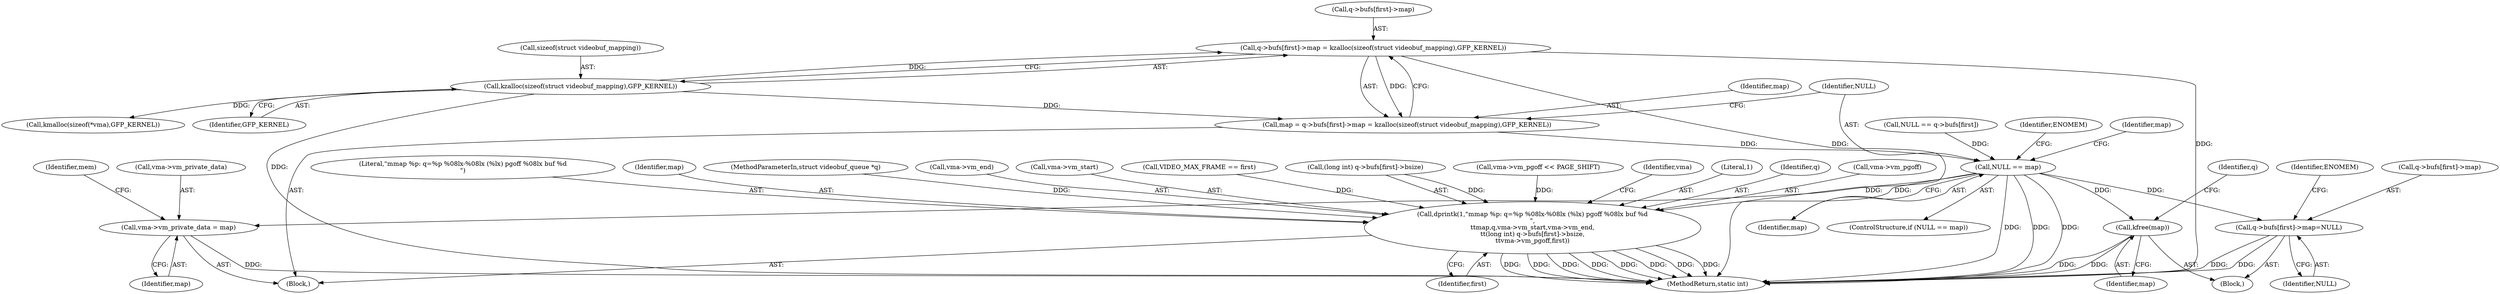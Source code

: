 digraph "0_linux_0b29669c065f60501e7289e1950fa2a618962358@array" {
"1000195" [label="(Call,q->bufs[first]->map = kzalloc(sizeof(struct videobuf_mapping),GFP_KERNEL))"];
"1000203" [label="(Call,kzalloc(sizeof(struct videobuf_mapping),GFP_KERNEL))"];
"1000193" [label="(Call,map = q->bufs[first]->map = kzalloc(sizeof(struct videobuf_mapping),GFP_KERNEL))"];
"1000208" [label="(Call,NULL == map)"];
"1000257" [label="(Call,vma->vm_private_data = map)"];
"1000310" [label="(Call,kfree(map))"];
"1000312" [label="(Call,q->bufs[first]->map=NULL)"];
"1000332" [label="(Call,dprintk(1,\"mmap %p: q=%p %08lx-%08lx (%lx) pgoff %08lx buf %d\n\",\n\t\tmap,q,vma->vm_start,vma->vm_end,\n\t\t(long int) q->bufs[first]->bsize,\n\t\tvma->vm_pgoff,first))"];
"1000196" [label="(Call,q->bufs[first]->map)"];
"1000355" [label="(Identifier,first)"];
"1000316" [label="(Identifier,q)"];
"1000258" [label="(Call,vma->vm_private_data)"];
"1000311" [label="(Identifier,map)"];
"1000257" [label="(Call,vma->vm_private_data = map)"];
"1000334" [label="(Literal,\"mmap %p: q=%p %08lx-%08lx (%lx) pgoff %08lx buf %d\n\")"];
"1000335" [label="(Identifier,map)"];
"1000194" [label="(Identifier,map)"];
"1000360" [label="(MethodReturn,static int)"];
"1000332" [label="(Call,dprintk(1,\"mmap %p: q=%p %08lx-%08lx (%lx) pgoff %08lx buf %d\n\",\n\t\tmap,q,vma->vm_start,vma->vm_end,\n\t\t(long int) q->bufs[first]->bsize,\n\t\tvma->vm_pgoff,first))"];
"1000206" [label="(Identifier,GFP_KERNEL)"];
"1000104" [label="(MethodParameterIn,struct videobuf_queue *q)"];
"1000204" [label="(Call,sizeof(struct videobuf_mapping))"];
"1000213" [label="(Identifier,ENOMEM)"];
"1000210" [label="(Identifier,map)"];
"1000323" [label="(Identifier,ENOMEM)"];
"1000340" [label="(Call,vma->vm_end)"];
"1000337" [label="(Call,vma->vm_start)"];
"1000309" [label="(Block,)"];
"1000216" [label="(Identifier,map)"];
"1000147" [label="(Call,NULL == q->bufs[first])"];
"1000203" [label="(Call,kzalloc(sizeof(struct videobuf_mapping),GFP_KERNEL))"];
"1000312" [label="(Call,q->bufs[first]->map=NULL)"];
"1000299" [label="(Call,kmalloc(sizeof(*vma),GFP_KERNEL))"];
"1000320" [label="(Identifier,NULL)"];
"1000178" [label="(Call,VIDEO_MAX_FRAME == first)"];
"1000207" [label="(ControlStructure,if (NULL == map))"];
"1000106" [label="(Block,)"];
"1000195" [label="(Call,q->bufs[first]->map = kzalloc(sizeof(struct videobuf_mapping),GFP_KERNEL))"];
"1000263" [label="(Identifier,mem)"];
"1000343" [label="(Call,(long int) q->bufs[first]->bsize)"];
"1000313" [label="(Call,q->bufs[first]->map)"];
"1000261" [label="(Identifier,map)"];
"1000114" [label="(Call,vma->vm_pgoff << PAGE_SHIFT)"];
"1000357" [label="(Identifier,vma)"];
"1000333" [label="(Literal,1)"];
"1000209" [label="(Identifier,NULL)"];
"1000336" [label="(Identifier,q)"];
"1000208" [label="(Call,NULL == map)"];
"1000193" [label="(Call,map = q->bufs[first]->map = kzalloc(sizeof(struct videobuf_mapping),GFP_KERNEL))"];
"1000352" [label="(Call,vma->vm_pgoff)"];
"1000310" [label="(Call,kfree(map))"];
"1000195" -> "1000193"  [label="AST: "];
"1000195" -> "1000203"  [label="CFG: "];
"1000196" -> "1000195"  [label="AST: "];
"1000203" -> "1000195"  [label="AST: "];
"1000193" -> "1000195"  [label="CFG: "];
"1000195" -> "1000360"  [label="DDG: "];
"1000195" -> "1000360"  [label="DDG: "];
"1000195" -> "1000193"  [label="DDG: "];
"1000203" -> "1000195"  [label="DDG: "];
"1000203" -> "1000206"  [label="CFG: "];
"1000204" -> "1000203"  [label="AST: "];
"1000206" -> "1000203"  [label="AST: "];
"1000203" -> "1000360"  [label="DDG: "];
"1000203" -> "1000193"  [label="DDG: "];
"1000203" -> "1000299"  [label="DDG: "];
"1000193" -> "1000106"  [label="AST: "];
"1000194" -> "1000193"  [label="AST: "];
"1000209" -> "1000193"  [label="CFG: "];
"1000193" -> "1000208"  [label="DDG: "];
"1000208" -> "1000207"  [label="AST: "];
"1000208" -> "1000210"  [label="CFG: "];
"1000209" -> "1000208"  [label="AST: "];
"1000210" -> "1000208"  [label="AST: "];
"1000213" -> "1000208"  [label="CFG: "];
"1000216" -> "1000208"  [label="CFG: "];
"1000208" -> "1000360"  [label="DDG: "];
"1000208" -> "1000360"  [label="DDG: "];
"1000208" -> "1000360"  [label="DDG: "];
"1000147" -> "1000208"  [label="DDG: "];
"1000208" -> "1000257"  [label="DDG: "];
"1000208" -> "1000310"  [label="DDG: "];
"1000208" -> "1000312"  [label="DDG: "];
"1000208" -> "1000332"  [label="DDG: "];
"1000257" -> "1000106"  [label="AST: "];
"1000257" -> "1000261"  [label="CFG: "];
"1000258" -> "1000257"  [label="AST: "];
"1000261" -> "1000257"  [label="AST: "];
"1000263" -> "1000257"  [label="CFG: "];
"1000257" -> "1000360"  [label="DDG: "];
"1000310" -> "1000309"  [label="AST: "];
"1000310" -> "1000311"  [label="CFG: "];
"1000311" -> "1000310"  [label="AST: "];
"1000316" -> "1000310"  [label="CFG: "];
"1000310" -> "1000360"  [label="DDG: "];
"1000310" -> "1000360"  [label="DDG: "];
"1000312" -> "1000309"  [label="AST: "];
"1000312" -> "1000320"  [label="CFG: "];
"1000313" -> "1000312"  [label="AST: "];
"1000320" -> "1000312"  [label="AST: "];
"1000323" -> "1000312"  [label="CFG: "];
"1000312" -> "1000360"  [label="DDG: "];
"1000312" -> "1000360"  [label="DDG: "];
"1000332" -> "1000106"  [label="AST: "];
"1000332" -> "1000355"  [label="CFG: "];
"1000333" -> "1000332"  [label="AST: "];
"1000334" -> "1000332"  [label="AST: "];
"1000335" -> "1000332"  [label="AST: "];
"1000336" -> "1000332"  [label="AST: "];
"1000337" -> "1000332"  [label="AST: "];
"1000340" -> "1000332"  [label="AST: "];
"1000343" -> "1000332"  [label="AST: "];
"1000352" -> "1000332"  [label="AST: "];
"1000355" -> "1000332"  [label="AST: "];
"1000357" -> "1000332"  [label="CFG: "];
"1000332" -> "1000360"  [label="DDG: "];
"1000332" -> "1000360"  [label="DDG: "];
"1000332" -> "1000360"  [label="DDG: "];
"1000332" -> "1000360"  [label="DDG: "];
"1000332" -> "1000360"  [label="DDG: "];
"1000332" -> "1000360"  [label="DDG: "];
"1000332" -> "1000360"  [label="DDG: "];
"1000332" -> "1000360"  [label="DDG: "];
"1000104" -> "1000332"  [label="DDG: "];
"1000343" -> "1000332"  [label="DDG: "];
"1000114" -> "1000332"  [label="DDG: "];
"1000178" -> "1000332"  [label="DDG: "];
}
